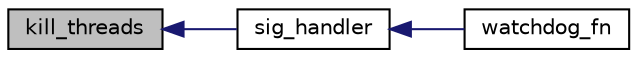 digraph "kill_threads"
{
  edge [fontname="Helvetica",fontsize="10",labelfontname="Helvetica",labelfontsize="10"];
  node [fontname="Helvetica",fontsize="10",shape=record];
  rankdir="LR";
  Node1 [label="kill_threads",height=0.2,width=0.4,color="black", fillcolor="grey75", style="filled", fontcolor="black"];
  Node1 -> Node2 [dir="back",color="midnightblue",fontsize="10",style="solid"];
  Node2 [label="sig_handler",height=0.2,width=0.4,color="black", fillcolor="white", style="filled",URL="$watchdog_8c.html#a366471b5822de7615f33cbe5eab9726a",tooltip="Signal handler for watchdog. On normal operation, we should be receiving a SIGUSR2 signal from the ma..."];
  Node2 -> Node3 [dir="back",color="midnightblue",fontsize="10",style="solid"];
  Node3 [label="watchdog_fn",height=0.2,width=0.4,color="black", fillcolor="white", style="filled",URL="$watchdog_8h.html#ad69c59482b6b55ec28d5eb51bf01ce52",tooltip="Entry point for wachtdog. "];
}
